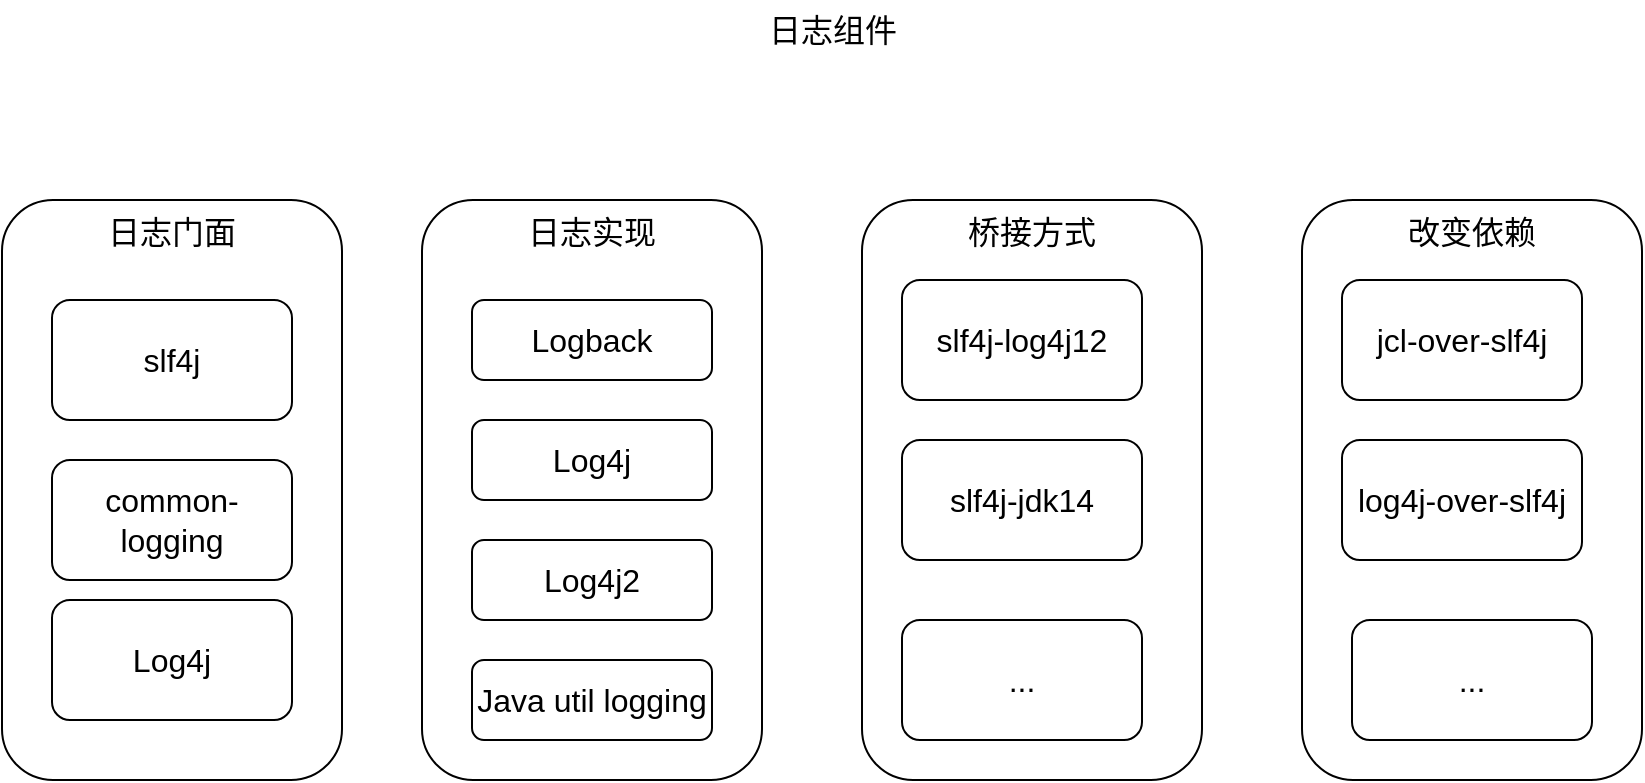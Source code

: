 <mxfile version="27.0.5">
  <diagram name="第 1 页" id="O_0FGKylhkubWhi7c_YT">
    <mxGraphModel dx="1426" dy="751" grid="1" gridSize="10" guides="1" tooltips="1" connect="1" arrows="1" fold="1" page="1" pageScale="1" pageWidth="827" pageHeight="1169" math="0" shadow="0">
      <root>
        <mxCell id="0" />
        <mxCell id="1" parent="0" />
        <mxCell id="DKpkblJEdVUkOg0KaM5t-1" value="&lt;font style=&quot;vertical-align: inherit;&quot; class=&quot;notranslate fyzs-translate-target fyzs-translate-target-wrapper&quot;&gt;&lt;font style=&quot;vertical-align: inherit;&quot; class=&quot;notranslate fyzs-translate-target fyzs-translate-target-box&quot;&gt;&lt;font style=&quot;vertical-align: inherit;&quot; title=&quot;r&quot; class=&quot;notranslate fyzs-translate-target fyzs-translate-target-text&quot;&gt;日志门面&lt;/font&gt;&lt;/font&gt;&lt;/font&gt;" style="rounded=1;whiteSpace=wrap;html=1;verticalAlign=top;fontSize=16;" vertex="1" parent="1">
          <mxGeometry x="110" y="170" width="170" height="290" as="geometry" />
        </mxCell>
        <mxCell id="DKpkblJEdVUkOg0KaM5t-2" value="&lt;font style=&quot;vertical-align: inherit;&quot; class=&quot;notranslate fyzs-translate-target fyzs-translate-target-wrapper&quot;&gt;&lt;font style=&quot;vertical-align: inherit;&quot; class=&quot;notranslate fyzs-translate-target fyzs-translate-target-box&quot;&gt;&lt;font style=&quot;vertical-align: inherit;&quot; title=&quot;r&quot; class=&quot;notranslate fyzs-translate-target fyzs-translate-target-text&quot;&gt;日志实现&lt;/font&gt;&lt;/font&gt;&lt;/font&gt;" style="rounded=1;whiteSpace=wrap;html=1;verticalAlign=top;fontSize=16;" vertex="1" parent="1">
          <mxGeometry x="320" y="170" width="170" height="290" as="geometry" />
        </mxCell>
        <mxCell id="DKpkblJEdVUkOg0KaM5t-3" value="&lt;font style=&quot;vertical-align: inherit;&quot; class=&quot;notranslate fyzs-translate-target fyzs-translate-target-wrapper&quot;&gt;&lt;font style=&quot;vertical-align: inherit;&quot; class=&quot;notranslate fyzs-translate-target fyzs-translate-target-box&quot;&gt;&lt;font style=&quot;vertical-align: inherit;&quot; title=&quot;r&quot; class=&quot;notranslate fyzs-translate-target fyzs-translate-target-text&quot;&gt;桥接方式&lt;/font&gt;&lt;/font&gt;&lt;/font&gt;" style="rounded=1;whiteSpace=wrap;html=1;verticalAlign=top;fontSize=16;" vertex="1" parent="1">
          <mxGeometry x="540" y="170" width="170" height="290" as="geometry" />
        </mxCell>
        <mxCell id="DKpkblJEdVUkOg0KaM5t-4" value="&lt;font style=&quot;vertical-align: inherit;&quot; class=&quot;notranslate fyzs-translate-target fyzs-translate-target-wrapper&quot;&gt;&lt;font style=&quot;vertical-align: inherit;&quot; class=&quot;notranslate fyzs-translate-target fyzs-translate-target-box&quot;&gt;&lt;font style=&quot;vertical-align: inherit;&quot; title=&quot;r&quot; class=&quot;notranslate fyzs-translate-target fyzs-translate-target-text&quot;&gt;改变依赖&lt;/font&gt;&lt;/font&gt;&lt;/font&gt;" style="rounded=1;whiteSpace=wrap;html=1;verticalAlign=top;fontSize=16;" vertex="1" parent="1">
          <mxGeometry x="760" y="170" width="170" height="290" as="geometry" />
        </mxCell>
        <mxCell id="DKpkblJEdVUkOg0KaM5t-5" value="&lt;font style=&quot;vertical-align: inherit;&quot; class=&quot;notranslate fyzs-translate-target fyzs-translate-target-wrapper&quot;&gt;&lt;font style=&quot;vertical-align: inherit;&quot; class=&quot;notranslate fyzs-translate-target fyzs-translate-target-box&quot;&gt;&lt;font style=&quot;vertical-align: inherit;&quot; title=&quot;Text&quot; class=&quot;notranslate fyzs-translate-target fyzs-translate-target-text&quot;&gt;日志组件&lt;/font&gt;&lt;/font&gt;&lt;/font&gt;" style="text;html=1;align=center;verticalAlign=middle;resizable=0;points=[];autosize=1;strokeColor=none;fillColor=none;fontSize=16;" vertex="1" parent="1">
          <mxGeometry x="480" y="70" width="90" height="30" as="geometry" />
        </mxCell>
        <mxCell id="DKpkblJEdVUkOg0KaM5t-6" value="&lt;font style=&quot;vertical-align: inherit;&quot; class=&quot;notranslate fyzs-translate-target fyzs-translate-target-wrapper&quot;&gt;&lt;font style=&quot;vertical-align: inherit;&quot; class=&quot;notranslate fyzs-translate-target fyzs-translate-target-box&quot;&gt;&lt;font style=&quot;vertical-align: inherit;&quot; title=&quot;S&quot; class=&quot;notranslate fyzs-translate-target fyzs-translate-target-text&quot;&gt;slf4j&lt;/font&gt;&lt;/font&gt;&lt;/font&gt;" style="rounded=1;whiteSpace=wrap;html=1;fontSize=16;" vertex="1" parent="1">
          <mxGeometry x="135" y="220" width="120" height="60" as="geometry" />
        </mxCell>
        <mxCell id="DKpkblJEdVUkOg0KaM5t-7" value="&lt;font style=&quot;vertical-align: inherit;&quot; class=&quot;notranslate fyzs-translate-target fyzs-translate-target-wrapper&quot;&gt;&lt;font style=&quot;vertical-align: inherit;&quot; class=&quot;notranslate fyzs-translate-target fyzs-translate-target-box&quot;&gt;&lt;font style=&quot;vertical-align: inherit;&quot; title=&quot;S&quot; class=&quot;notranslate fyzs-translate-target fyzs-translate-target-text&quot;&gt;common-logging&lt;/font&gt;&lt;/font&gt;&lt;/font&gt;" style="rounded=1;whiteSpace=wrap;html=1;fontSize=16;" vertex="1" parent="1">
          <mxGeometry x="135" y="300" width="120" height="60" as="geometry" />
        </mxCell>
        <mxCell id="DKpkblJEdVUkOg0KaM5t-8" value="&lt;font style=&quot;vertical-align: inherit;&quot; class=&quot;notranslate fyzs-translate-target fyzs-translate-target-wrapper&quot;&gt;&lt;font style=&quot;vertical-align: inherit;&quot; class=&quot;notranslate fyzs-translate-target fyzs-translate-target-box&quot;&gt;&lt;font style=&quot;vertical-align: inherit;&quot; title=&quot;S&quot; class=&quot;notranslate fyzs-translate-target fyzs-translate-target-text&quot;&gt;Log4j&lt;/font&gt;&lt;/font&gt;&lt;/font&gt;" style="rounded=1;whiteSpace=wrap;html=1;fontSize=16;" vertex="1" parent="1">
          <mxGeometry x="135" y="370" width="120" height="60" as="geometry" />
        </mxCell>
        <mxCell id="DKpkblJEdVUkOg0KaM5t-9" value="&lt;font style=&quot;vertical-align: inherit;&quot; class=&quot;notranslate fyzs-translate-target fyzs-translate-target-wrapper&quot;&gt;&lt;font style=&quot;vertical-align: inherit;&quot; class=&quot;notranslate fyzs-translate-target fyzs-translate-target-box&quot;&gt;&lt;font style=&quot;vertical-align: inherit;&quot; title=&quot;S&quot; class=&quot;notranslate fyzs-translate-target fyzs-translate-target-text&quot;&gt;Logback&lt;/font&gt;&lt;/font&gt;&lt;/font&gt;" style="rounded=1;whiteSpace=wrap;html=1;fontSize=16;" vertex="1" parent="1">
          <mxGeometry x="345" y="220" width="120" height="40" as="geometry" />
        </mxCell>
        <mxCell id="DKpkblJEdVUkOg0KaM5t-10" value="&lt;font style=&quot;vertical-align: inherit;&quot; class=&quot;notranslate fyzs-translate-target fyzs-translate-target-wrapper&quot;&gt;&lt;font style=&quot;vertical-align: inherit;&quot; class=&quot;notranslate fyzs-translate-target fyzs-translate-target-box&quot;&gt;&lt;font style=&quot;vertical-align: inherit;&quot; title=&quot;S&quot; class=&quot;notranslate fyzs-translate-target fyzs-translate-target-text&quot;&gt;Log4j&lt;/font&gt;&lt;/font&gt;&lt;/font&gt;" style="rounded=1;whiteSpace=wrap;html=1;fontSize=16;" vertex="1" parent="1">
          <mxGeometry x="345" y="280" width="120" height="40" as="geometry" />
        </mxCell>
        <mxCell id="DKpkblJEdVUkOg0KaM5t-11" value="&lt;font style=&quot;vertical-align: inherit;&quot; class=&quot;notranslate fyzs-translate-target fyzs-translate-target-wrapper&quot;&gt;&lt;font style=&quot;vertical-align: inherit;&quot; class=&quot;notranslate fyzs-translate-target fyzs-translate-target-box&quot;&gt;&lt;font style=&quot;vertical-align: inherit;&quot; title=&quot;S&quot; class=&quot;notranslate fyzs-translate-target fyzs-translate-target-text&quot;&gt;Log4j2&lt;/font&gt;&lt;/font&gt;&lt;/font&gt;" style="rounded=1;whiteSpace=wrap;html=1;fontSize=16;" vertex="1" parent="1">
          <mxGeometry x="345" y="340" width="120" height="40" as="geometry" />
        </mxCell>
        <mxCell id="DKpkblJEdVUkOg0KaM5t-12" value="&lt;font style=&quot;vertical-align: inherit;&quot; class=&quot;notranslate fyzs-translate-target fyzs-translate-target-wrapper&quot;&gt;&lt;font style=&quot;vertical-align: inherit;&quot; class=&quot;notranslate fyzs-translate-target fyzs-translate-target-box&quot;&gt;&lt;font style=&quot;vertical-align: inherit;&quot; title=&quot;S&quot; class=&quot;notranslate fyzs-translate-target fyzs-translate-target-text&quot;&gt;Java util logging&lt;/font&gt;&lt;/font&gt;&lt;/font&gt;" style="rounded=1;whiteSpace=wrap;html=1;fontSize=16;" vertex="1" parent="1">
          <mxGeometry x="345" y="400" width="120" height="40" as="geometry" />
        </mxCell>
        <mxCell id="DKpkblJEdVUkOg0KaM5t-13" value="&lt;font style=&quot;vertical-align: inherit;&quot; class=&quot;notranslate fyzs-translate-target fyzs-translate-target-wrapper&quot;&gt;&lt;font style=&quot;vertical-align: inherit;&quot; class=&quot;notranslate fyzs-translate-target fyzs-translate-target-box&quot;&gt;&lt;font style=&quot;vertical-align: inherit;&quot; title=&quot;S&quot; class=&quot;notranslate fyzs-translate-target fyzs-translate-target-text&quot;&gt;slf4j-log4j12&lt;/font&gt;&lt;/font&gt;&lt;/font&gt;" style="rounded=1;whiteSpace=wrap;html=1;fontSize=16;" vertex="1" parent="1">
          <mxGeometry x="560" y="210" width="120" height="60" as="geometry" />
        </mxCell>
        <mxCell id="DKpkblJEdVUkOg0KaM5t-14" value="&lt;font style=&quot;vertical-align: inherit;&quot; class=&quot;notranslate fyzs-translate-target fyzs-translate-target-wrapper&quot;&gt;&lt;font style=&quot;vertical-align: inherit;&quot; class=&quot;notranslate fyzs-translate-target fyzs-translate-target-box&quot;&gt;&lt;font style=&quot;vertical-align: inherit;&quot; title=&quot;S&quot; class=&quot;notranslate fyzs-translate-target fyzs-translate-target-text&quot;&gt;slf4j-jdk14&lt;/font&gt;&lt;/font&gt;&lt;/font&gt;" style="rounded=1;whiteSpace=wrap;html=1;fontSize=16;" vertex="1" parent="1">
          <mxGeometry x="560" y="290" width="120" height="60" as="geometry" />
        </mxCell>
        <mxCell id="DKpkblJEdVUkOg0KaM5t-15" value="&lt;font style=&quot;vertical-align: inherit;&quot; class=&quot;notranslate fyzs-translate-target fyzs-translate-target-wrapper&quot;&gt;&lt;font style=&quot;vertical-align: inherit;&quot; class=&quot;notranslate fyzs-translate-target fyzs-translate-target-box&quot;&gt;&lt;font style=&quot;vertical-align: inherit;&quot; title=&quot;。&quot; class=&quot;notranslate fyzs-translate-target fyzs-translate-target-text&quot;&gt;...&lt;/font&gt;&lt;/font&gt;&lt;/font&gt;" style="rounded=1;whiteSpace=wrap;html=1;fontSize=16;" vertex="1" parent="1">
          <mxGeometry x="560" y="380" width="120" height="60" as="geometry" />
        </mxCell>
        <mxCell id="DKpkblJEdVUkOg0KaM5t-16" value="&lt;font style=&quot;vertical-align: inherit;&quot; class=&quot;notranslate fyzs-translate-target fyzs-translate-target-wrapper&quot;&gt;&lt;font style=&quot;vertical-align: inherit;&quot; class=&quot;notranslate fyzs-translate-target fyzs-translate-target-box&quot;&gt;&lt;font style=&quot;vertical-align: inherit;&quot; title=&quot;。&quot; class=&quot;notranslate fyzs-translate-target fyzs-translate-target-text&quot;&gt;...&lt;/font&gt;&lt;/font&gt;&lt;/font&gt;" style="rounded=1;whiteSpace=wrap;html=1;fontSize=16;" vertex="1" parent="1">
          <mxGeometry x="785" y="380" width="120" height="60" as="geometry" />
        </mxCell>
        <mxCell id="DKpkblJEdVUkOg0KaM5t-17" value="&lt;font style=&quot;vertical-align: inherit;&quot; class=&quot;notranslate fyzs-translate-target fyzs-translate-target-wrapper&quot;&gt;&lt;font style=&quot;vertical-align: inherit;&quot; class=&quot;notranslate fyzs-translate-target fyzs-translate-target-box&quot;&gt;&lt;font style=&quot;vertical-align: inherit;&quot; title=&quot;S&quot; class=&quot;notranslate fyzs-translate-target fyzs-translate-target-text&quot;&gt;jcl-over-slf4j&lt;/font&gt;&lt;/font&gt;&lt;/font&gt;" style="rounded=1;whiteSpace=wrap;html=1;fontSize=16;" vertex="1" parent="1">
          <mxGeometry x="780" y="210" width="120" height="60" as="geometry" />
        </mxCell>
        <mxCell id="DKpkblJEdVUkOg0KaM5t-18" value="&lt;font style=&quot;vertical-align: inherit;&quot; class=&quot;notranslate fyzs-translate-target fyzs-translate-target-wrapper&quot;&gt;&lt;font style=&quot;vertical-align: inherit;&quot; class=&quot;notranslate fyzs-translate-target fyzs-translate-target-box&quot;&gt;&lt;font style=&quot;vertical-align: inherit;&quot; title=&quot;S&quot; class=&quot;notranslate fyzs-translate-target fyzs-translate-target-text&quot;&gt;log4j-over-slf4j&lt;/font&gt;&lt;/font&gt;&lt;/font&gt;" style="rounded=1;whiteSpace=wrap;html=1;fontSize=16;" vertex="1" parent="1">
          <mxGeometry x="780" y="290" width="120" height="60" as="geometry" />
        </mxCell>
      </root>
    </mxGraphModel>
  </diagram>
</mxfile>
